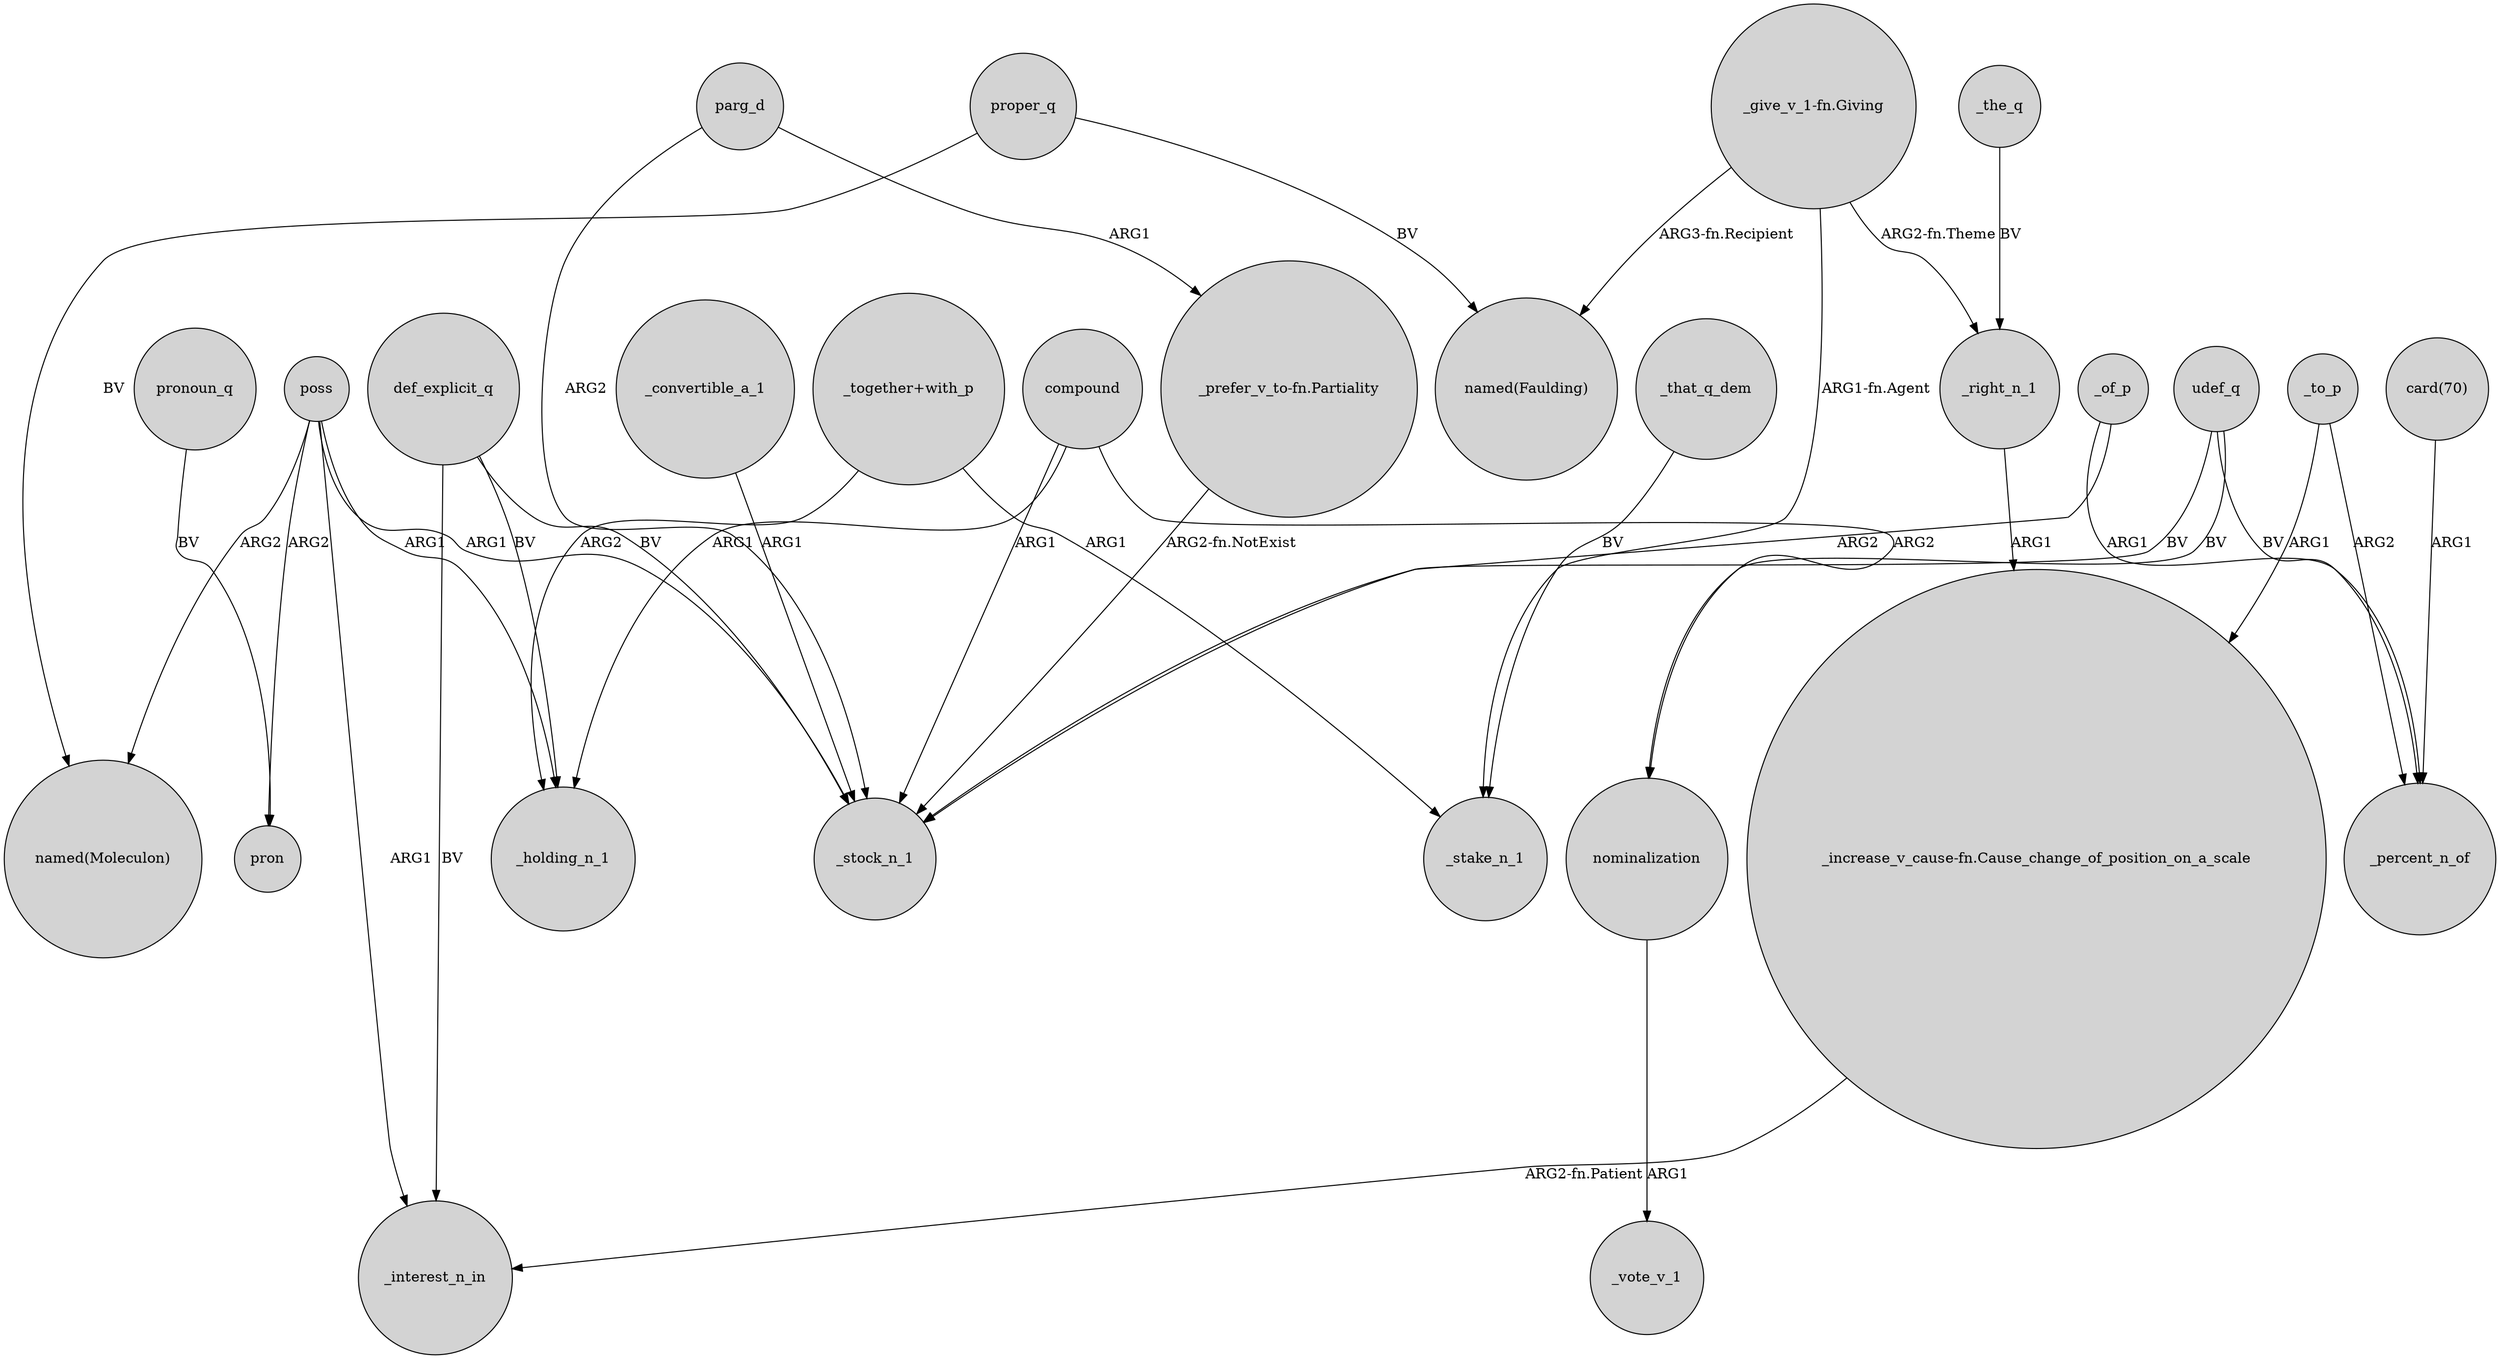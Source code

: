 digraph {
	node [shape=circle style=filled]
	parg_d -> "_prefer_v_to-fn.Partiality" [label=ARG1]
	_convertible_a_1 -> _stock_n_1 [label=ARG1]
	poss -> "named(Moleculon)" [label=ARG2]
	poss -> pron [label=ARG2]
	nominalization -> _vote_v_1 [label=ARG1]
	def_explicit_q -> _interest_n_in [label=BV]
	"_increase_v_cause-fn.Cause_change_of_position_on_a_scale" -> _interest_n_in [label="ARG2-fn.Patient"]
	poss -> _stock_n_1 [label=ARG1]
	compound -> _stock_n_1 [label=ARG1]
	_to_p -> "_increase_v_cause-fn.Cause_change_of_position_on_a_scale" [label=ARG1]
	compound -> nominalization [label=ARG2]
	proper_q -> "named(Moleculon)" [label=BV]
	def_explicit_q -> _stock_n_1 [label=BV]
	"_together+with_p" -> _holding_n_1 [label=ARG2]
	compound -> _holding_n_1 [label=ARG1]
	def_explicit_q -> _holding_n_1 [label=BV]
	proper_q -> "named(Faulding)" [label=BV]
	"_give_v_1-fn.Giving" -> _right_n_1 [label="ARG2-fn.Theme"]
	_right_n_1 -> "_increase_v_cause-fn.Cause_change_of_position_on_a_scale" [label=ARG1]
	_of_p -> _percent_n_of [label=ARG1]
	pronoun_q -> pron [label=BV]
	udef_q -> _stock_n_1 [label=BV]
	"card(70)" -> _percent_n_of [label=ARG1]
	udef_q -> nominalization [label=BV]
	"_give_v_1-fn.Giving" -> _stake_n_1 [label="ARG1-fn.Agent"]
	_to_p -> _percent_n_of [label=ARG2]
	_the_q -> _right_n_1 [label=BV]
	poss -> _holding_n_1 [label=ARG1]
	"_give_v_1-fn.Giving" -> "named(Faulding)" [label="ARG3-fn.Recipient"]
	_of_p -> _stock_n_1 [label=ARG2]
	_that_q_dem -> _stake_n_1 [label=BV]
	udef_q -> _percent_n_of [label=BV]
	"_prefer_v_to-fn.Partiality" -> _stock_n_1 [label="ARG2-fn.NotExist"]
	poss -> _interest_n_in [label=ARG1]
	"_together+with_p" -> _stake_n_1 [label=ARG1]
	parg_d -> _stock_n_1 [label=ARG2]
}
